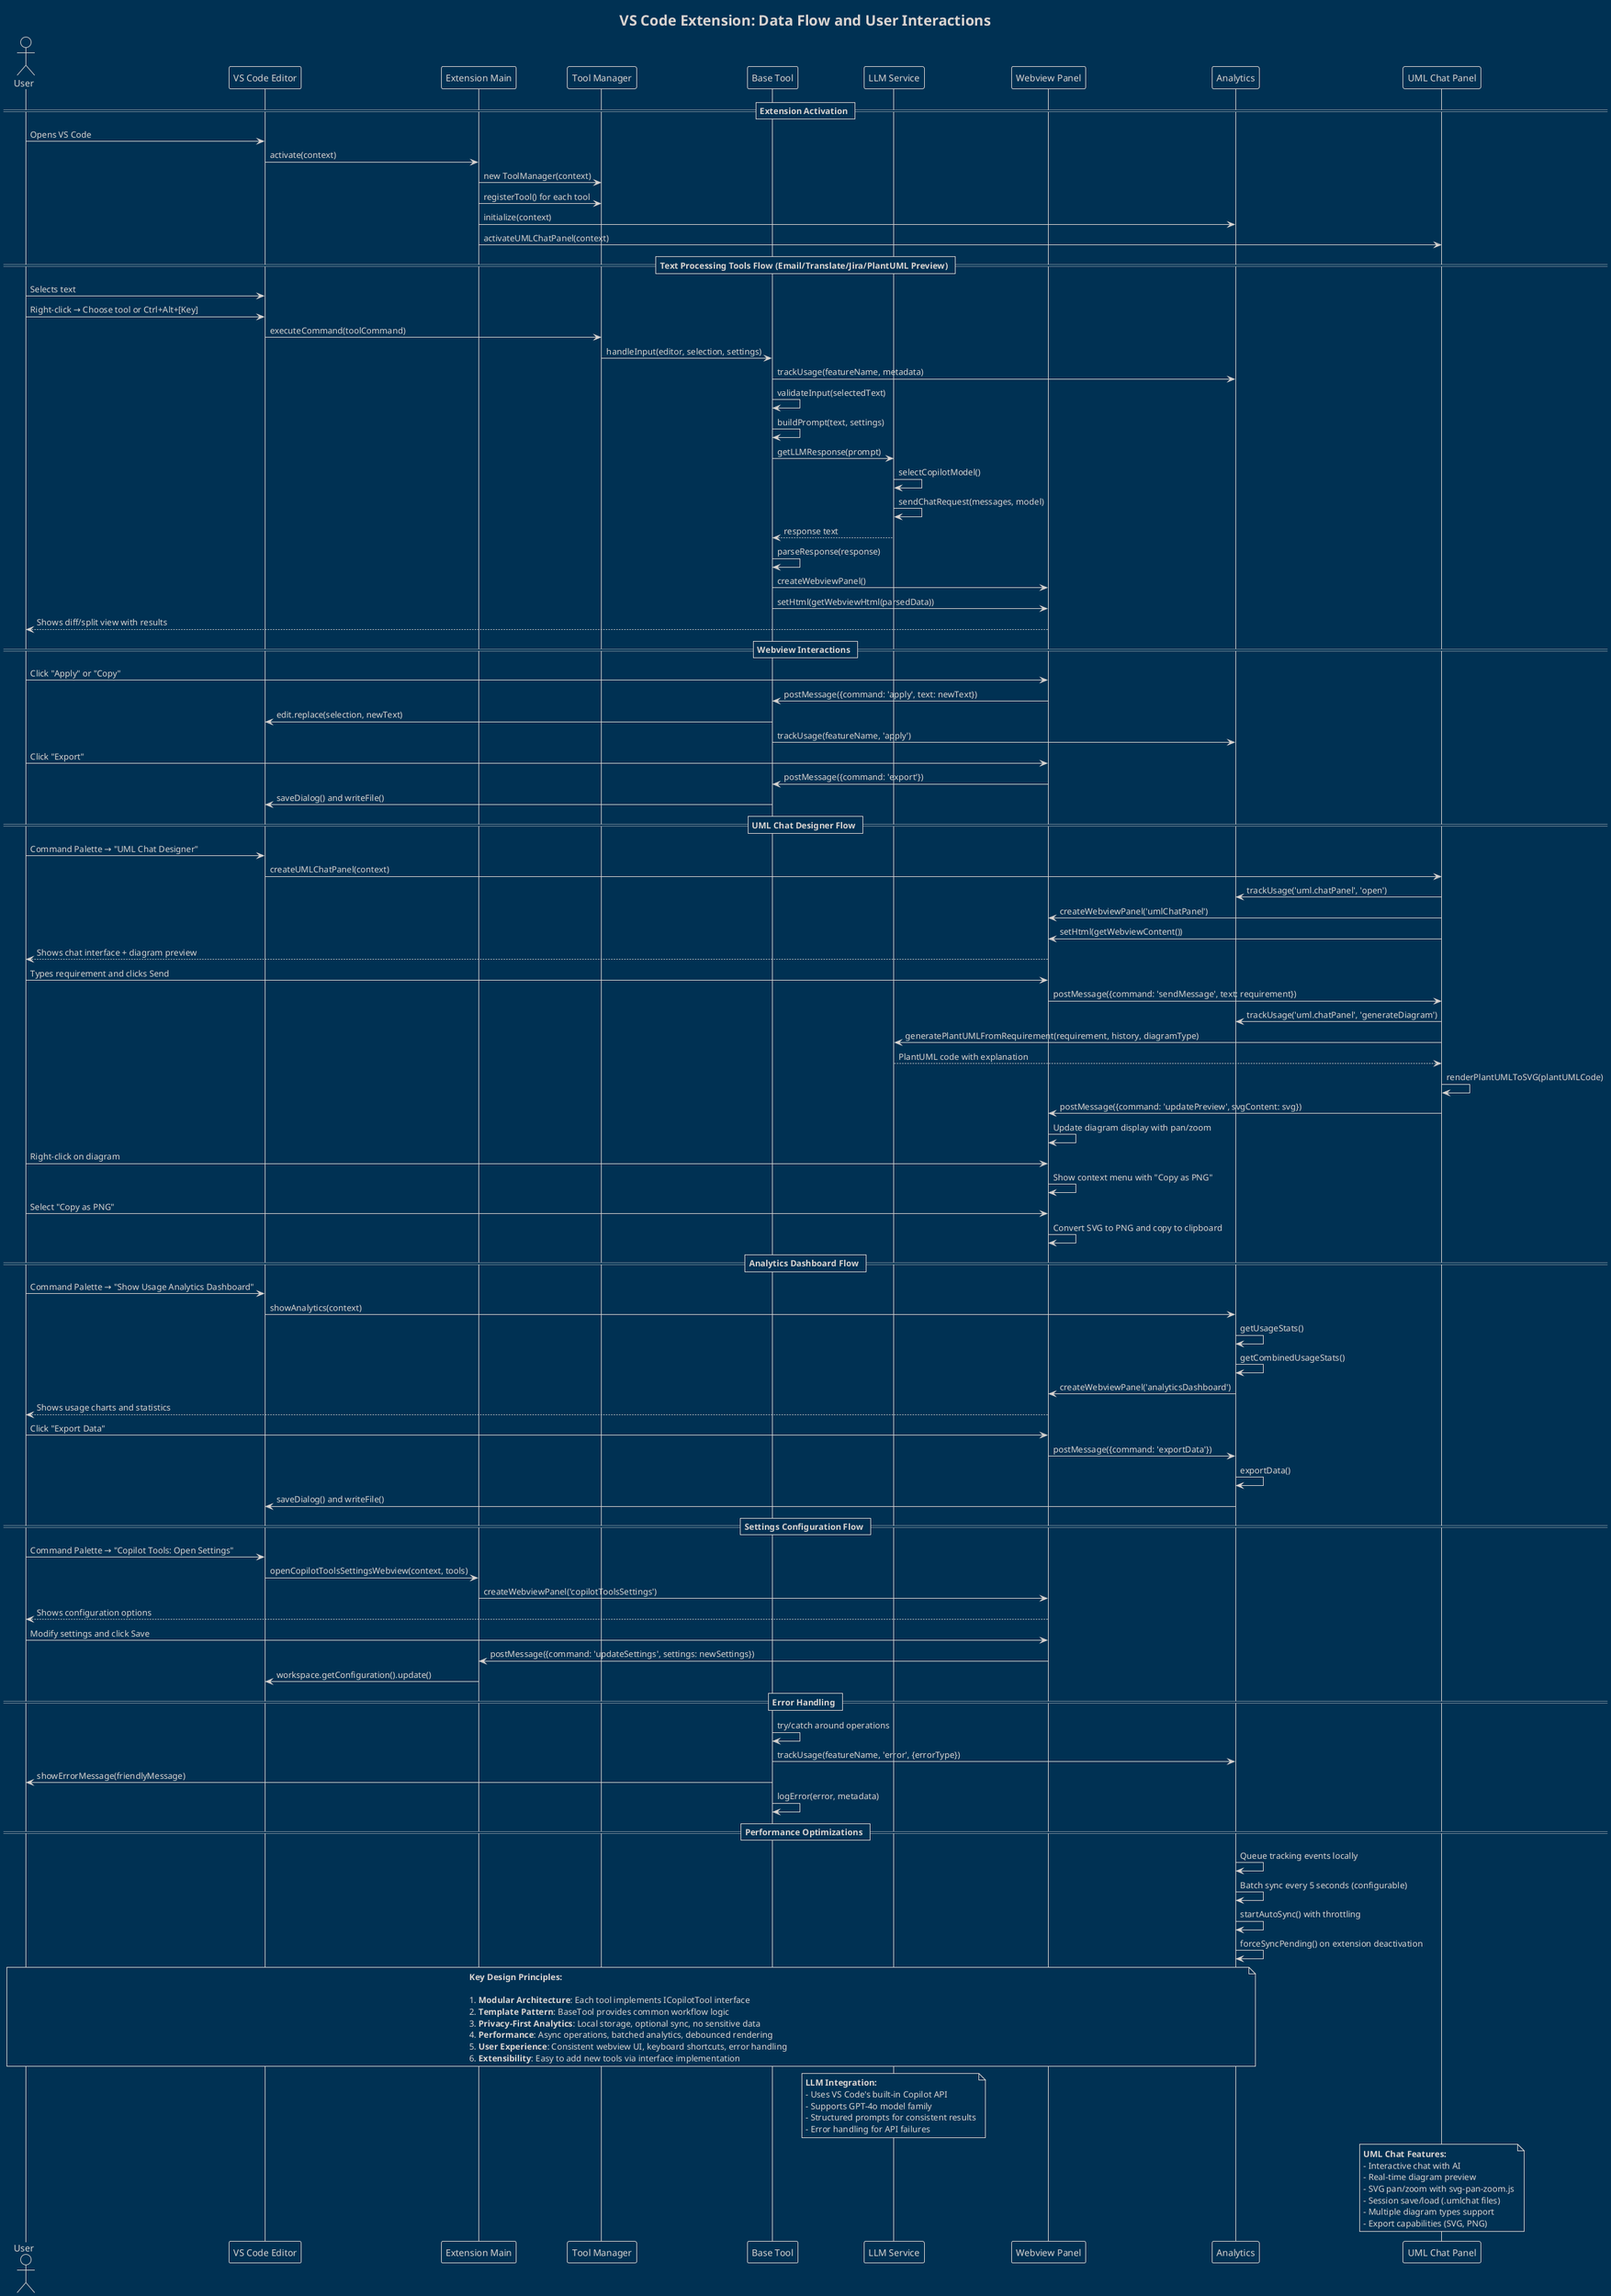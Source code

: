 @startuml Extension Data Flow and Interactions
!theme blueprint
title VS Code Extension: Data Flow and User Interactions

actor User
participant "VS Code Editor" as Editor
participant "Extension Main" as Main
participant "Tool Manager" as Manager
participant "Base Tool" as Tool
participant "LLM Service" as LLM
participant "Webview Panel" as Webview
participant "Analytics" as Analytics
participant "UML Chat Panel" as ChatPanel

== Extension Activation ==
User -> Editor : Opens VS Code
Editor -> Main : activate(context)
Main -> Manager : new ToolManager(context)
Main -> Manager : registerTool() for each tool
Main -> Analytics : initialize(context)
Main -> ChatPanel : activateUMLChatPanel(context)

== Text Processing Tools Flow (Email/Translate/Jira/PlantUML Preview) ==
User -> Editor : Selects text
User -> Editor : Right-click → Choose tool or Ctrl+Alt+[Key]
Editor -> Manager : executeCommand(toolCommand)
Manager -> Tool : handleInput(editor, selection, settings)

Tool -> Analytics : trackUsage(featureName, metadata)
Tool -> Tool : validateInput(selectedText)
Tool -> Tool : buildPrompt(text, settings)
Tool -> LLM : getLLMResponse(prompt)

LLM -> LLM : selectCopilotModel()
LLM -> LLM : sendChatRequest(messages, model)
LLM --> Tool : response text

Tool -> Tool : parseResponse(response)
Tool -> Webview : createWebviewPanel()
Tool -> Webview : setHtml(getWebviewHtml(parsedData))
Webview --> User : Shows diff/split view with results

== Webview Interactions ==
User -> Webview : Click "Apply" or "Copy"
Webview -> Tool : postMessage({command: 'apply', text: newText})
Tool -> Editor : edit.replace(selection, newText)
Tool -> Analytics : trackUsage(featureName, 'apply')

User -> Webview : Click "Export"
Webview -> Tool : postMessage({command: 'export'})
Tool -> Editor : saveDialog() and writeFile()

== UML Chat Designer Flow ==
User -> Editor : Command Palette → "UML Chat Designer"
Editor -> ChatPanel : createUMLChatPanel(context)
ChatPanel -> Analytics : trackUsage('uml.chatPanel', 'open')

ChatPanel -> Webview : createWebviewPanel('umlChatPanel')
ChatPanel -> Webview : setHtml(getWebviewContent())
Webview --> User : Shows chat interface + diagram preview

User -> Webview : Types requirement and clicks Send
Webview -> ChatPanel : postMessage({command: 'sendMessage', text: requirement})
ChatPanel -> Analytics : trackUsage('uml.chatPanel', 'generateDiagram')

ChatPanel -> LLM : generatePlantUMLFromRequirement(requirement, history, diagramType)
LLM --> ChatPanel : PlantUML code with explanation

ChatPanel -> ChatPanel : renderPlantUMLToSVG(plantUMLCode)
ChatPanel -> Webview : postMessage({command: 'updatePreview', svgContent: svg})
Webview -> Webview : Update diagram display with pan/zoom

User -> Webview : Right-click on diagram
Webview -> Webview : Show context menu with "Copy as PNG"
User -> Webview : Select "Copy as PNG"
Webview -> Webview : Convert SVG to PNG and copy to clipboard

== Analytics Dashboard Flow ==
User -> Editor : Command Palette → "Show Usage Analytics Dashboard"
Editor -> Analytics : showAnalytics(context)
Analytics -> Analytics : getUsageStats()
Analytics -> Analytics : getCombinedUsageStats()
Analytics -> Webview : createWebviewPanel('analyticsDashboard')
Webview --> User : Shows usage charts and statistics

User -> Webview : Click "Export Data"
Webview -> Analytics : postMessage({command: 'exportData'})
Analytics -> Analytics : exportData()
Analytics -> Editor : saveDialog() and writeFile()

== Settings Configuration Flow ==
User -> Editor : Command Palette → "Copilot Tools: Open Settings"
Editor -> Main : openCopilotToolsSettingsWebview(context, tools)
Main -> Webview : createWebviewPanel('copilotToolsSettings')
Webview --> User : Shows configuration options

User -> Webview : Modify settings and click Save
Webview -> Main : postMessage({command: 'updateSettings', settings: newSettings})
Main -> Editor : workspace.getConfiguration().update()

== Error Handling ==
Tool -> Tool : try/catch around operations
Tool -> Analytics : trackUsage(featureName, 'error', {errorType})
Tool -> User : showErrorMessage(friendlyMessage)
Tool -> Tool : logError(error, metadata)

== Performance Optimizations ==
Analytics -> Analytics : Queue tracking events locally
Analytics -> Analytics : Batch sync every 5 seconds (configurable)
Analytics -> Analytics : startAutoSync() with throttling
Analytics -> Analytics : forceSyncPending() on extension deactivation

note over User, Analytics
**Key Design Principles:**

1. **Modular Architecture**: Each tool implements ICopilotTool interface
2. **Template Pattern**: BaseTool provides common workflow logic
3. **Privacy-First Analytics**: Local storage, optional sync, no sensitive data
4. **Performance**: Async operations, batched analytics, debounced rendering
5. **User Experience**: Consistent webview UI, keyboard shortcuts, error handling
6. **Extensibility**: Easy to add new tools via interface implementation
end note

note over LLM
**LLM Integration:**
- Uses VS Code's built-in Copilot API
- Supports GPT-4o model family
- Structured prompts for consistent results
- Error handling for API failures
end note

note over ChatPanel
**UML Chat Features:**
- Interactive chat with AI
- Real-time diagram preview
- SVG pan/zoom with svg-pan-zoom.js
- Session save/load (.umlchat files)
- Multiple diagram types support
- Export capabilities (SVG, PNG)
end note

@enduml
